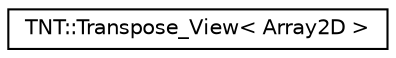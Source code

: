digraph G
{
  edge [fontname="Helvetica",fontsize="10",labelfontname="Helvetica",labelfontsize="10"];
  node [fontname="Helvetica",fontsize="10",shape=record];
  rankdir=LR;
  Node1 [label="TNT::Transpose_View\< Array2D \>",height=0.2,width=0.4,color="black", fillcolor="white", style="filled",URL="$d4/d0d/classTNT_1_1Transpose__View.html"];
}
